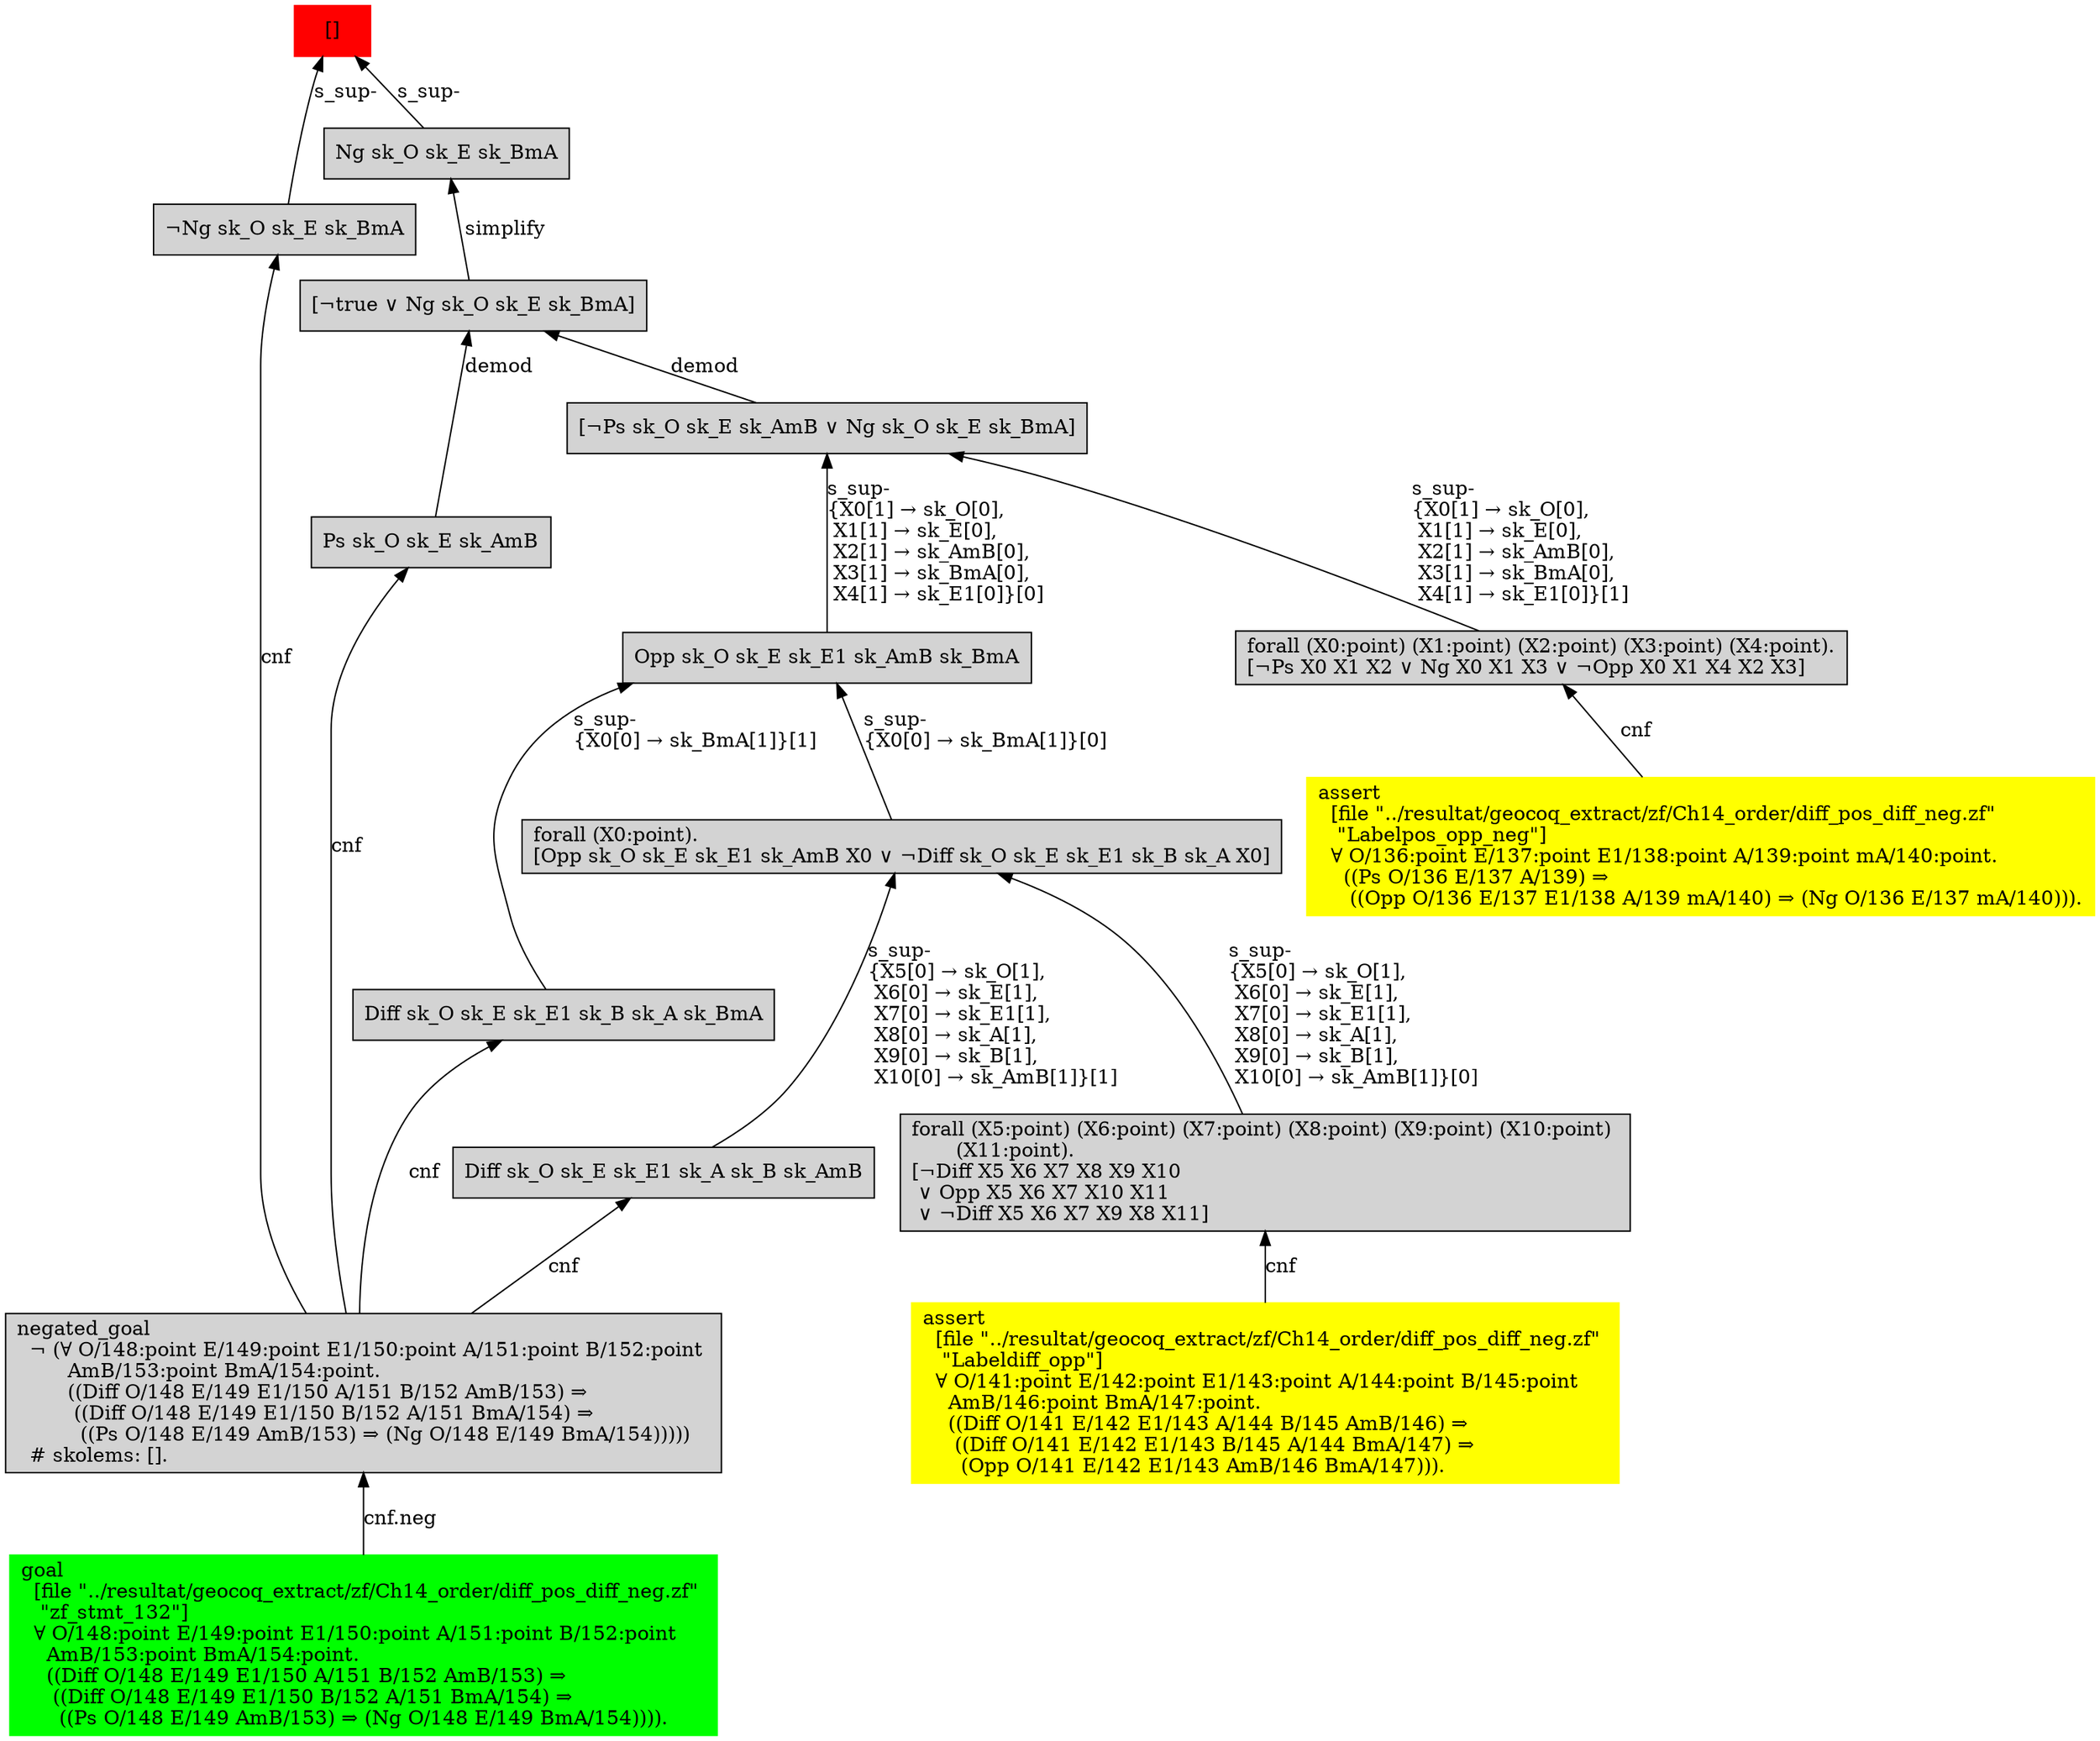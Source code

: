 digraph "unsat_graph" {
  vertex_0 [color=red, label="[]", shape=box, style=filled];
  vertex_0 -> vertex_1 [label="s_sup-\l", dir="back"];
  vertex_1 [shape=box, label="¬Ng sk_O sk_E sk_BmA\l", style=filled];
  vertex_1 -> vertex_2 [label="cnf", dir="back"];
  vertex_2 [shape=box, label="negated_goal\l  ¬ (∀ O/148:point E/149:point E1/150:point A/151:point B/152:point \l        AmB/153:point BmA/154:point.\l        ((Diff O/148 E/149 E1/150 A/151 B/152 AmB/153) ⇒\l         ((Diff O/148 E/149 E1/150 B/152 A/151 BmA/154) ⇒\l          ((Ps O/148 E/149 AmB/153) ⇒ (Ng O/148 E/149 BmA/154)))))\l  # skolems: [].\l", style=filled];
  vertex_2 -> vertex_3 [label="cnf.neg", dir="back"];
  vertex_3 [color=green, shape=box, label="goal\l  [file \"../resultat/geocoq_extract/zf/Ch14_order/diff_pos_diff_neg.zf\" \l   \"zf_stmt_132\"]\l  ∀ O/148:point E/149:point E1/150:point A/151:point B/152:point \l    AmB/153:point BmA/154:point.\l    ((Diff O/148 E/149 E1/150 A/151 B/152 AmB/153) ⇒\l     ((Diff O/148 E/149 E1/150 B/152 A/151 BmA/154) ⇒\l      ((Ps O/148 E/149 AmB/153) ⇒ (Ng O/148 E/149 BmA/154)))).\l", style=filled];
  vertex_0 -> vertex_4 [label="s_sup-\l", dir="back"];
  vertex_4 [shape=box, label="Ng sk_O sk_E sk_BmA\l", style=filled];
  vertex_4 -> vertex_5 [label="simplify", dir="back"];
  vertex_5 [shape=box, label="[¬true ∨ Ng sk_O sk_E sk_BmA]\l", style=filled];
  vertex_5 -> vertex_6 [label="demod", dir="back"];
  vertex_6 [shape=box, label="Ps sk_O sk_E sk_AmB\l", style=filled];
  vertex_6 -> vertex_2 [label="cnf", dir="back"];
  vertex_5 -> vertex_7 [label="demod", dir="back"];
  vertex_7 [shape=box, label="[¬Ps sk_O sk_E sk_AmB ∨ Ng sk_O sk_E sk_BmA]\l", style=filled];
  vertex_7 -> vertex_8 [label="s_sup-\l\{X0[1] → sk_O[0], \l X1[1] → sk_E[0], \l X2[1] → sk_AmB[0], \l X3[1] → sk_BmA[0], \l X4[1] → sk_E1[0]\}[1]\l", dir="back"];
  vertex_8 [shape=box, label="forall (X0:point) (X1:point) (X2:point) (X3:point) (X4:point).\l[¬Ps X0 X1 X2 ∨ Ng X0 X1 X3 ∨ ¬Opp X0 X1 X4 X2 X3]\l", style=filled];
  vertex_8 -> vertex_9 [label="cnf", dir="back"];
  vertex_9 [color=yellow, shape=box, label="assert\l  [file \"../resultat/geocoq_extract/zf/Ch14_order/diff_pos_diff_neg.zf\" \l   \"Labelpos_opp_neg\"]\l  ∀ O/136:point E/137:point E1/138:point A/139:point mA/140:point.\l    ((Ps O/136 E/137 A/139) ⇒\l     ((Opp O/136 E/137 E1/138 A/139 mA/140) ⇒ (Ng O/136 E/137 mA/140))).\l", style=filled];
  vertex_7 -> vertex_10 [label="s_sup-\l\{X0[1] → sk_O[0], \l X1[1] → sk_E[0], \l X2[1] → sk_AmB[0], \l X3[1] → sk_BmA[0], \l X4[1] → sk_E1[0]\}[0]\l", dir="back"];
  vertex_10 [shape=box, label="Opp sk_O sk_E sk_E1 sk_AmB sk_BmA\l", style=filled];
  vertex_10 -> vertex_11 [label="s_sup-\l\{X0[0] → sk_BmA[1]\}[0]\l", dir="back"];
  vertex_11 [shape=box, label="forall (X0:point).\l[Opp sk_O sk_E sk_E1 sk_AmB X0 ∨ ¬Diff sk_O sk_E sk_E1 sk_B sk_A X0]\l", style=filled];
  vertex_11 -> vertex_12 [label="s_sup-\l\{X5[0] → sk_O[1], \l X6[0] → sk_E[1], \l X7[0] → sk_E1[1], \l X8[0] → sk_A[1], \l X9[0] → sk_B[1], \l X10[0] → sk_AmB[1]\}[0]\l", dir="back"];
  vertex_12 [shape=box, label="forall (X5:point) (X6:point) (X7:point) (X8:point) (X9:point) (X10:point) \l       (X11:point).\l[¬Diff X5 X6 X7 X8 X9 X10\l ∨ Opp X5 X6 X7 X10 X11\l ∨ ¬Diff X5 X6 X7 X9 X8 X11]\l", style=filled];
  vertex_12 -> vertex_13 [label="cnf", dir="back"];
  vertex_13 [color=yellow, shape=box, label="assert\l  [file \"../resultat/geocoq_extract/zf/Ch14_order/diff_pos_diff_neg.zf\" \l   \"Labeldiff_opp\"]\l  ∀ O/141:point E/142:point E1/143:point A/144:point B/145:point \l    AmB/146:point BmA/147:point.\l    ((Diff O/141 E/142 E1/143 A/144 B/145 AmB/146) ⇒\l     ((Diff O/141 E/142 E1/143 B/145 A/144 BmA/147) ⇒\l      (Opp O/141 E/142 E1/143 AmB/146 BmA/147))).\l", style=filled];
  vertex_11 -> vertex_14 [label="s_sup-\l\{X5[0] → sk_O[1], \l X6[0] → sk_E[1], \l X7[0] → sk_E1[1], \l X8[0] → sk_A[1], \l X9[0] → sk_B[1], \l X10[0] → sk_AmB[1]\}[1]\l", dir="back"];
  vertex_14 [shape=box, label="Diff sk_O sk_E sk_E1 sk_A sk_B sk_AmB\l", style=filled];
  vertex_14 -> vertex_2 [label="cnf", dir="back"];
  vertex_10 -> vertex_15 [label="s_sup-\l\{X0[0] → sk_BmA[1]\}[1]\l", dir="back"];
  vertex_15 [shape=box, label="Diff sk_O sk_E sk_E1 sk_B sk_A sk_BmA\l", style=filled];
  vertex_15 -> vertex_2 [label="cnf", dir="back"];
  }


